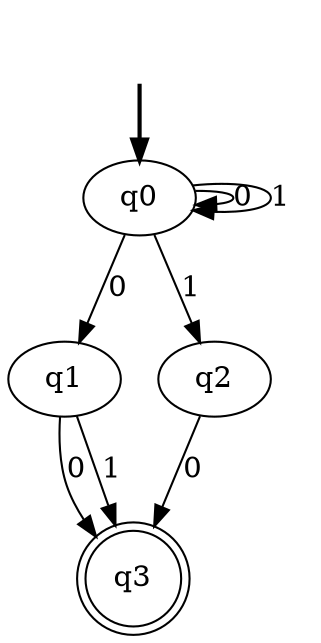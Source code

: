 digraph {
	fake0 [style=invisible]
	q3 [shape=doublecircle]
	q0 [root=true]
	q1
	q2
	fake0 -> q0 [style=bold]
	q0 -> q0 [label=0]
	q0 -> q1 [label=0]
	q0 -> q0 [label=1]
	q0 -> q2 [label=1]
	q1 -> q3 [label=0]
	q1 -> q3 [label=1]
	q2 -> q3 [label=0]
}
